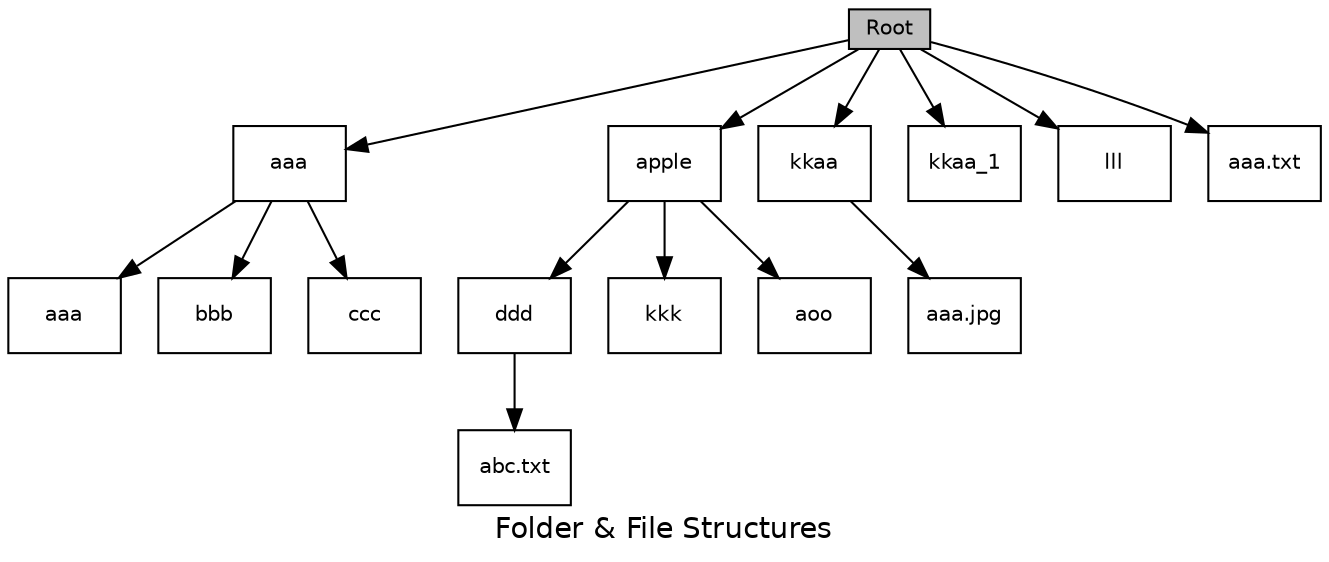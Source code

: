 digraph "FolderStructure"
{
  graph [label="Folder & File Structures" fontname="Helvetica"]
  node [fontname="Helvetica",fontsize="10",shape=record];
  edge [fontname="Helvetica",fontsize="10",labelfontname="Helvetica",labelfontsize="10"];
 // LATEX_PDF_SIZE

 subgraph Root{
 Root [label="Root",height=0.2,width=0.4,color="black", fillcolor="grey75", style="filled", fontcolor="black",tooltip="using Path processor find TargetFolder @detail trace the folder path"];
 }

 subgraph level1{
   aaa1 [label="aaa"]
   apple [label="apple"]
   kkaa [label="kkaa"]
   kkaa_1 [label="kkaa_1"]
   lll [label="lll"]
   aaatxt [label="aaa.txt"]
 }

 subgraph level2{
  aaa2 [label="aaa"]
  bbb [label="bbb"]
  ccc [label="ccc"]
  ddd [label="ddd"]
  kkk [label="kkk"]
  aoo [label="aoo"]
  aaajpg [label="aaa.jpg"]
 }

 subgraph level3{
  abctxt [label="abc.txt"]
 }

 //Connection

 {rank=min;Root}
  {rank=same;aaa1;apple;kkaa;kkaa_1;lll;aaatxt;}
    Root->{aaa1,apple,kkaa,kkaa_1,lll,aaatxt}

 {rank=same;aaa2;bbb;ccc;ddd;kkk;aoo;aaajpg;}
   aaa1->{aaa2,bbb,ccc}
   apple->{ddd,kkk,aoo}
   kkaa->aaajpg
   ddd->abctxt

  {rank=max;abctxt;}






}
